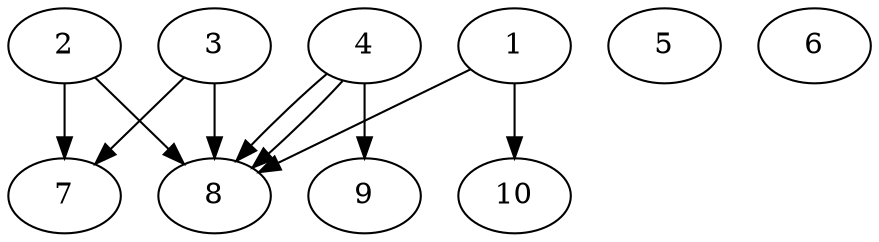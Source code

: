 // DAG automatically generated by daggen at Thu Oct  3 13:58:05 2019
// ./daggen --dot -n 10 --ccr 0.5 --fat 0.9 --regular 0.9 --density 0.9 --mindata 5242880 --maxdata 52428800 
digraph G {
  1 [size="103837696", alpha="0.18", expect_size="51918848"] 
  1 -> 8 [size ="51918848"]
  1 -> 10 [size ="51918848"]
  2 [size="63444992", alpha="0.08", expect_size="31722496"] 
  2 -> 7 [size ="31722496"]
  2 -> 8 [size ="31722496"]
  3 [size="18368512", alpha="0.12", expect_size="9184256"] 
  3 -> 7 [size ="9184256"]
  3 -> 8 [size ="9184256"]
  4 [size="70717440", alpha="0.05", expect_size="35358720"] 
  4 -> 8 [size ="35358720"]
  4 -> 8 [size ="35358720"]
  4 -> 9 [size ="35358720"]
  5 [size="96712704", alpha="0.11", expect_size="48356352"] 
  6 [size="97351680", alpha="0.05", expect_size="48675840"] 
  7 [size="81246208", alpha="0.02", expect_size="40623104"] 
  8 [size="50440192", alpha="0.14", expect_size="25220096"] 
  9 [size="59009024", alpha="0.20", expect_size="29504512"] 
  10 [size="56539136", alpha="0.09", expect_size="28269568"] 
}
